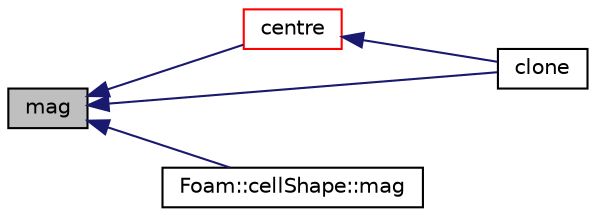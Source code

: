 digraph "mag"
{
  bgcolor="transparent";
  edge [fontname="Helvetica",fontsize="10",labelfontname="Helvetica",labelfontsize="10"];
  node [fontname="Helvetica",fontsize="10",shape=record];
  rankdir="LR";
  Node977 [label="mag",height=0.2,width=0.4,color="black", fillcolor="grey75", style="filled", fontcolor="black"];
  Node977 -> Node978 [dir="back",color="midnightblue",fontsize="10",style="solid",fontname="Helvetica"];
  Node978 [label="centre",height=0.2,width=0.4,color="red",URL="$a28349.html#a52ad19d0c241f60db9a8a34608bf2f66",tooltip="Vector centroid. "];
  Node978 -> Node980 [dir="back",color="midnightblue",fontsize="10",style="solid",fontname="Helvetica"];
  Node980 [label="clone",height=0.2,width=0.4,color="black",URL="$a28349.html#a965f7dda1b12ecbb8985f8019b255ba8",tooltip="Return clone. "];
  Node977 -> Node980 [dir="back",color="midnightblue",fontsize="10",style="solid",fontname="Helvetica"];
  Node977 -> Node981 [dir="back",color="midnightblue",fontsize="10",style="solid",fontname="Helvetica"];
  Node981 [label="Foam::cellShape::mag",height=0.2,width=0.4,color="black",URL="$a28357.html#a4e7462523832986fec7cf4e862ccc6fd",tooltip="Scalar magnitude. "];
}
